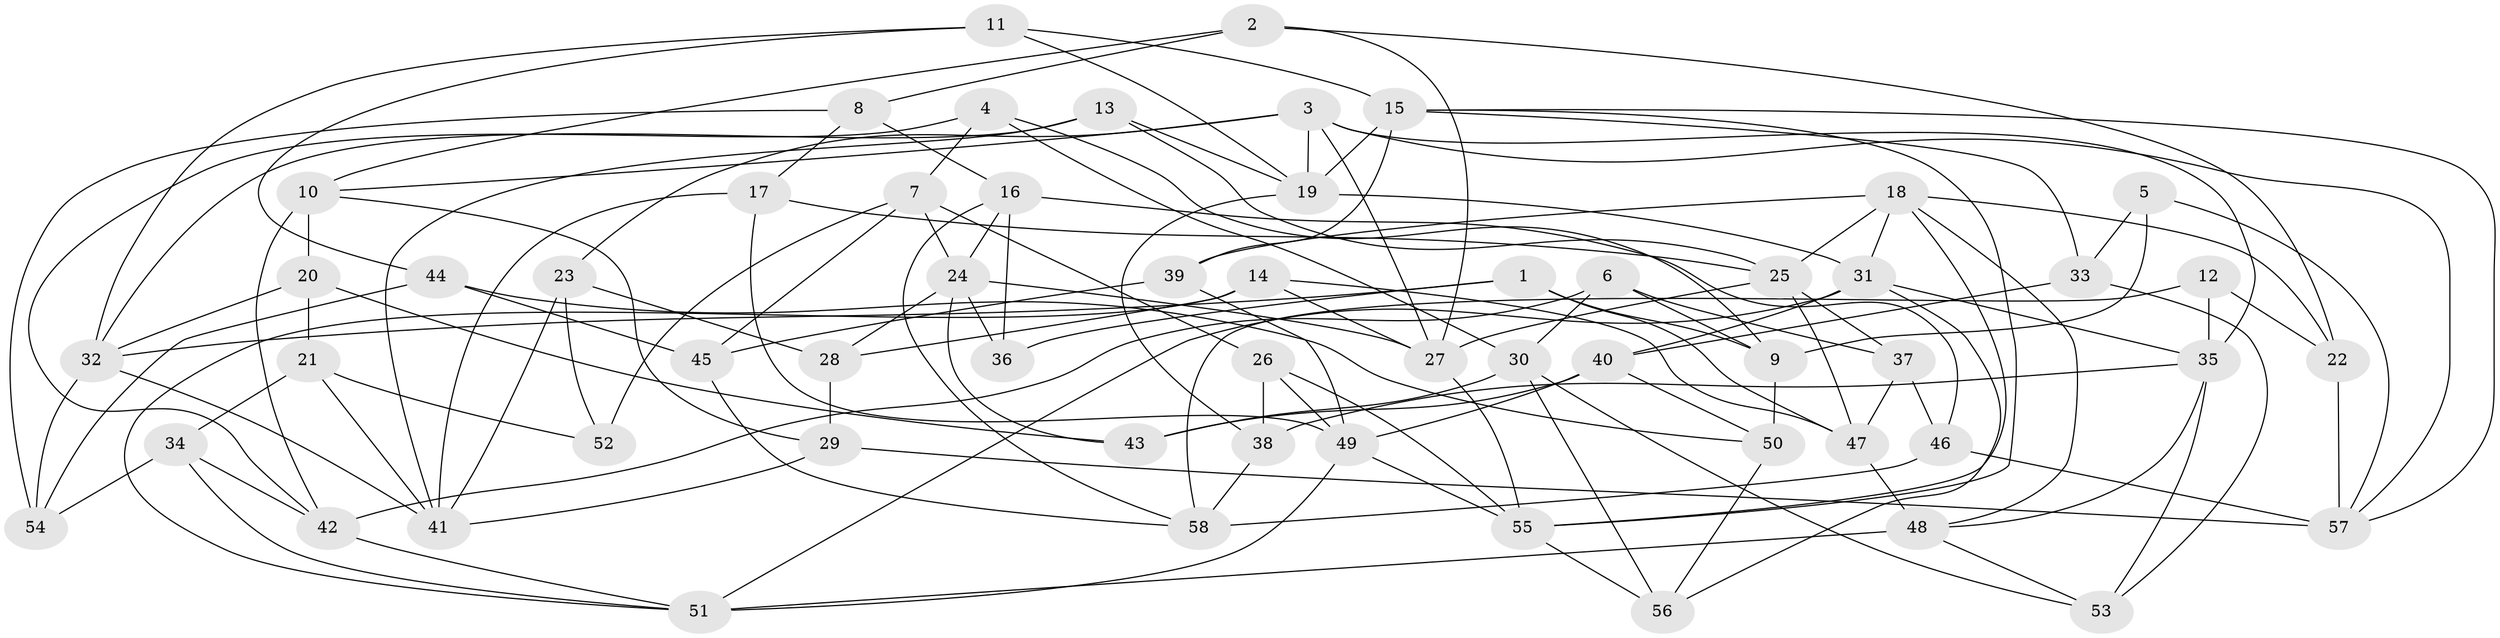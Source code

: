 // original degree distribution, {4: 1.0}
// Generated by graph-tools (version 1.1) at 2025/38/03/04/25 23:38:10]
// undirected, 58 vertices, 134 edges
graph export_dot {
  node [color=gray90,style=filled];
  1;
  2;
  3;
  4;
  5;
  6;
  7;
  8;
  9;
  10;
  11;
  12;
  13;
  14;
  15;
  16;
  17;
  18;
  19;
  20;
  21;
  22;
  23;
  24;
  25;
  26;
  27;
  28;
  29;
  30;
  31;
  32;
  33;
  34;
  35;
  36;
  37;
  38;
  39;
  40;
  41;
  42;
  43;
  44;
  45;
  46;
  47;
  48;
  49;
  50;
  51;
  52;
  53;
  54;
  55;
  56;
  57;
  58;
  1 -- 9 [weight=1.0];
  1 -- 32 [weight=1.0];
  1 -- 36 [weight=1.0];
  1 -- 47 [weight=1.0];
  2 -- 8 [weight=1.0];
  2 -- 10 [weight=1.0];
  2 -- 22 [weight=1.0];
  2 -- 27 [weight=1.0];
  3 -- 10 [weight=1.0];
  3 -- 19 [weight=1.0];
  3 -- 23 [weight=1.0];
  3 -- 27 [weight=1.0];
  3 -- 35 [weight=1.0];
  3 -- 57 [weight=1.0];
  4 -- 7 [weight=1.0];
  4 -- 9 [weight=1.0];
  4 -- 30 [weight=1.0];
  4 -- 42 [weight=1.0];
  5 -- 9 [weight=2.0];
  5 -- 33 [weight=1.0];
  5 -- 57 [weight=1.0];
  6 -- 9 [weight=1.0];
  6 -- 30 [weight=1.0];
  6 -- 37 [weight=1.0];
  6 -- 42 [weight=1.0];
  7 -- 24 [weight=1.0];
  7 -- 26 [weight=1.0];
  7 -- 45 [weight=1.0];
  7 -- 52 [weight=2.0];
  8 -- 16 [weight=1.0];
  8 -- 17 [weight=1.0];
  8 -- 54 [weight=1.0];
  9 -- 50 [weight=1.0];
  10 -- 20 [weight=1.0];
  10 -- 29 [weight=1.0];
  10 -- 42 [weight=2.0];
  11 -- 15 [weight=1.0];
  11 -- 19 [weight=1.0];
  11 -- 32 [weight=1.0];
  11 -- 44 [weight=1.0];
  12 -- 22 [weight=1.0];
  12 -- 35 [weight=1.0];
  12 -- 58 [weight=2.0];
  13 -- 19 [weight=1.0];
  13 -- 25 [weight=1.0];
  13 -- 32 [weight=1.0];
  13 -- 41 [weight=1.0];
  14 -- 27 [weight=1.0];
  14 -- 28 [weight=1.0];
  14 -- 47 [weight=1.0];
  14 -- 51 [weight=1.0];
  15 -- 19 [weight=1.0];
  15 -- 33 [weight=1.0];
  15 -- 39 [weight=1.0];
  15 -- 55 [weight=1.0];
  15 -- 57 [weight=1.0];
  16 -- 24 [weight=1.0];
  16 -- 36 [weight=2.0];
  16 -- 46 [weight=1.0];
  16 -- 58 [weight=1.0];
  17 -- 25 [weight=1.0];
  17 -- 41 [weight=1.0];
  17 -- 49 [weight=1.0];
  18 -- 22 [weight=1.0];
  18 -- 25 [weight=1.0];
  18 -- 31 [weight=1.0];
  18 -- 39 [weight=1.0];
  18 -- 48 [weight=1.0];
  18 -- 55 [weight=1.0];
  19 -- 31 [weight=1.0];
  19 -- 38 [weight=1.0];
  20 -- 21 [weight=1.0];
  20 -- 32 [weight=1.0];
  20 -- 43 [weight=1.0];
  21 -- 34 [weight=1.0];
  21 -- 41 [weight=1.0];
  21 -- 52 [weight=1.0];
  22 -- 57 [weight=1.0];
  23 -- 28 [weight=1.0];
  23 -- 41 [weight=1.0];
  23 -- 52 [weight=1.0];
  24 -- 27 [weight=1.0];
  24 -- 28 [weight=1.0];
  24 -- 36 [weight=1.0];
  24 -- 43 [weight=1.0];
  25 -- 27 [weight=1.0];
  25 -- 37 [weight=1.0];
  25 -- 47 [weight=1.0];
  26 -- 38 [weight=1.0];
  26 -- 49 [weight=1.0];
  26 -- 55 [weight=1.0];
  27 -- 55 [weight=1.0];
  28 -- 29 [weight=1.0];
  29 -- 41 [weight=1.0];
  29 -- 57 [weight=1.0];
  30 -- 43 [weight=2.0];
  30 -- 53 [weight=1.0];
  30 -- 56 [weight=1.0];
  31 -- 35 [weight=1.0];
  31 -- 40 [weight=1.0];
  31 -- 51 [weight=1.0];
  31 -- 56 [weight=1.0];
  32 -- 41 [weight=1.0];
  32 -- 54 [weight=1.0];
  33 -- 40 [weight=1.0];
  33 -- 53 [weight=1.0];
  34 -- 42 [weight=1.0];
  34 -- 51 [weight=1.0];
  34 -- 54 [weight=1.0];
  35 -- 38 [weight=1.0];
  35 -- 48 [weight=1.0];
  35 -- 53 [weight=1.0];
  37 -- 46 [weight=1.0];
  37 -- 47 [weight=1.0];
  38 -- 58 [weight=1.0];
  39 -- 45 [weight=1.0];
  39 -- 49 [weight=1.0];
  40 -- 43 [weight=2.0];
  40 -- 49 [weight=1.0];
  40 -- 50 [weight=1.0];
  42 -- 51 [weight=1.0];
  44 -- 45 [weight=1.0];
  44 -- 50 [weight=1.0];
  44 -- 54 [weight=1.0];
  45 -- 58 [weight=1.0];
  46 -- 57 [weight=1.0];
  46 -- 58 [weight=1.0];
  47 -- 48 [weight=2.0];
  48 -- 51 [weight=1.0];
  48 -- 53 [weight=1.0];
  49 -- 51 [weight=1.0];
  49 -- 55 [weight=1.0];
  50 -- 56 [weight=1.0];
  55 -- 56 [weight=1.0];
}
